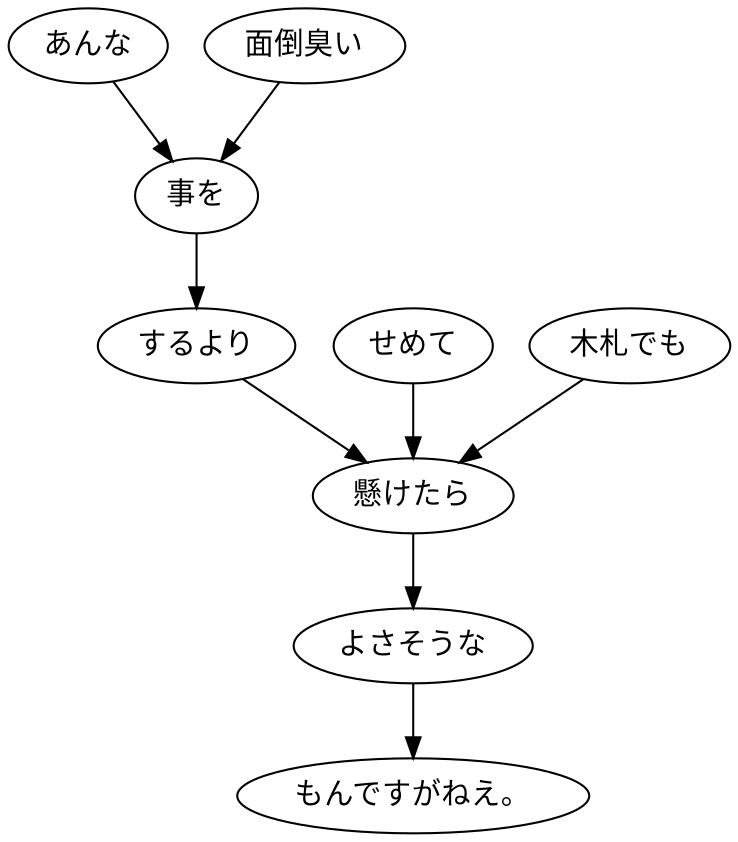 digraph graph2189 {
	node0 [label="あんな"];
	node1 [label="面倒臭い"];
	node2 [label="事を"];
	node3 [label="するより"];
	node4 [label="せめて"];
	node5 [label="木札でも"];
	node6 [label="懸けたら"];
	node7 [label="よさそうな"];
	node8 [label="もんですがねえ。"];
	node0 -> node2;
	node1 -> node2;
	node2 -> node3;
	node3 -> node6;
	node4 -> node6;
	node5 -> node6;
	node6 -> node7;
	node7 -> node8;
}
